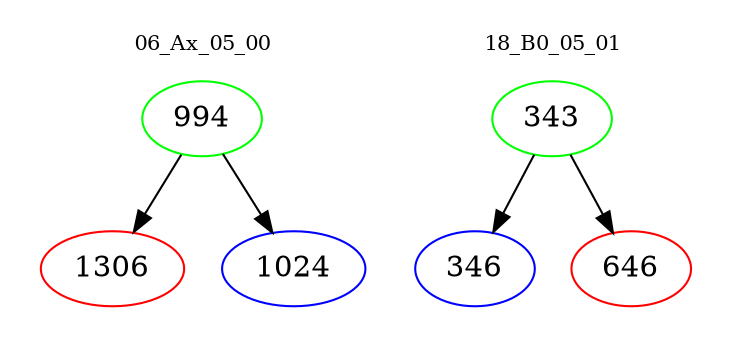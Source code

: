 digraph{
subgraph cluster_0 {
color = white
label = "06_Ax_05_00";
fontsize=10;
T0_994 [label="994", color="green"]
T0_994 -> T0_1306 [color="black"]
T0_1306 [label="1306", color="red"]
T0_994 -> T0_1024 [color="black"]
T0_1024 [label="1024", color="blue"]
}
subgraph cluster_1 {
color = white
label = "18_B0_05_01";
fontsize=10;
T1_343 [label="343", color="green"]
T1_343 -> T1_346 [color="black"]
T1_346 [label="346", color="blue"]
T1_343 -> T1_646 [color="black"]
T1_646 [label="646", color="red"]
}
}
